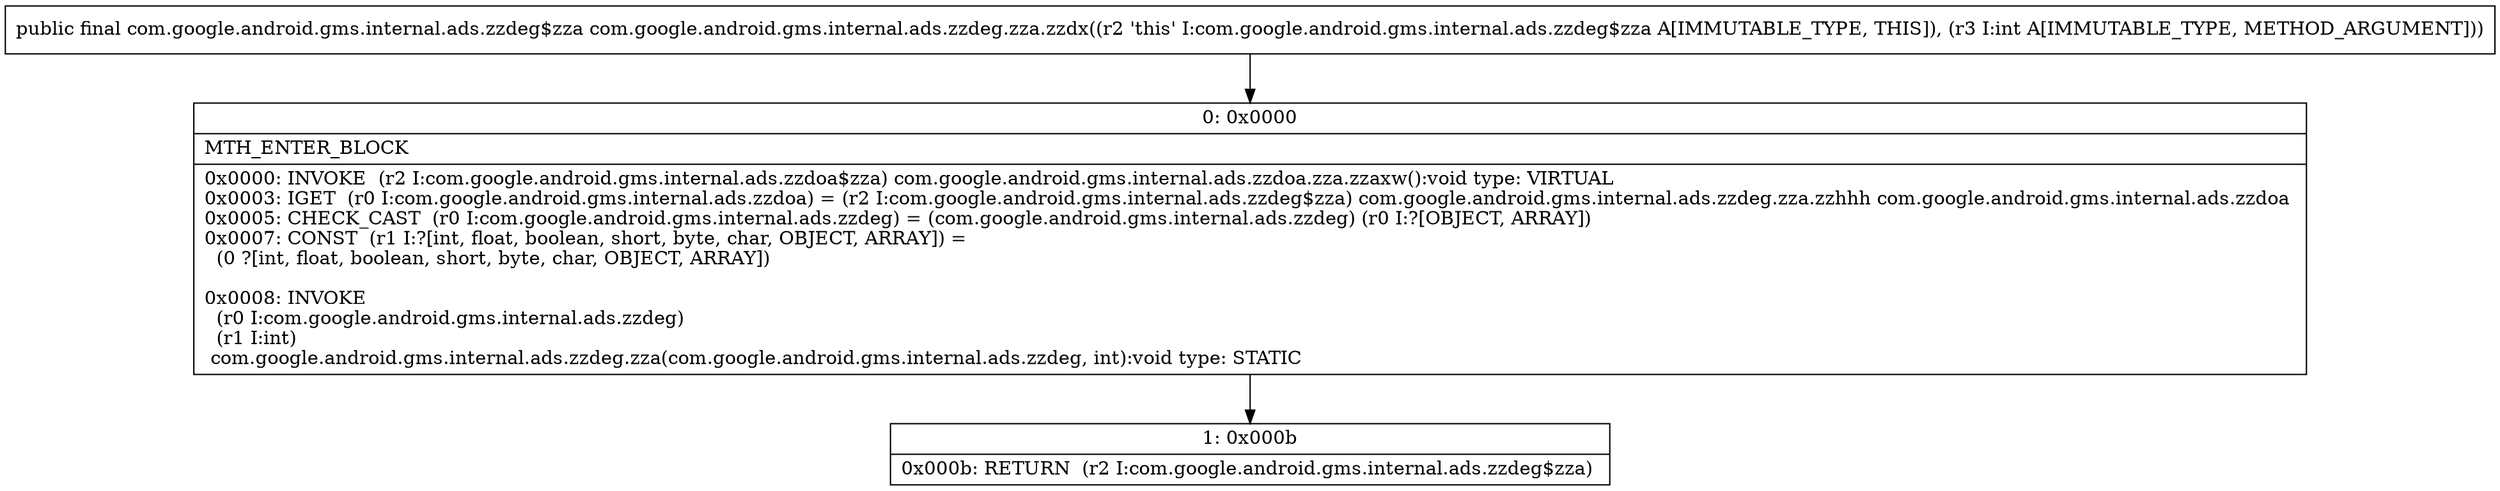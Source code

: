 digraph "CFG forcom.google.android.gms.internal.ads.zzdeg.zza.zzdx(I)Lcom\/google\/android\/gms\/internal\/ads\/zzdeg$zza;" {
Node_0 [shape=record,label="{0\:\ 0x0000|MTH_ENTER_BLOCK\l|0x0000: INVOKE  (r2 I:com.google.android.gms.internal.ads.zzdoa$zza) com.google.android.gms.internal.ads.zzdoa.zza.zzaxw():void type: VIRTUAL \l0x0003: IGET  (r0 I:com.google.android.gms.internal.ads.zzdoa) = (r2 I:com.google.android.gms.internal.ads.zzdeg$zza) com.google.android.gms.internal.ads.zzdeg.zza.zzhhh com.google.android.gms.internal.ads.zzdoa \l0x0005: CHECK_CAST  (r0 I:com.google.android.gms.internal.ads.zzdeg) = (com.google.android.gms.internal.ads.zzdeg) (r0 I:?[OBJECT, ARRAY]) \l0x0007: CONST  (r1 I:?[int, float, boolean, short, byte, char, OBJECT, ARRAY]) = \l  (0 ?[int, float, boolean, short, byte, char, OBJECT, ARRAY])\l \l0x0008: INVOKE  \l  (r0 I:com.google.android.gms.internal.ads.zzdeg)\l  (r1 I:int)\l com.google.android.gms.internal.ads.zzdeg.zza(com.google.android.gms.internal.ads.zzdeg, int):void type: STATIC \l}"];
Node_1 [shape=record,label="{1\:\ 0x000b|0x000b: RETURN  (r2 I:com.google.android.gms.internal.ads.zzdeg$zza) \l}"];
MethodNode[shape=record,label="{public final com.google.android.gms.internal.ads.zzdeg$zza com.google.android.gms.internal.ads.zzdeg.zza.zzdx((r2 'this' I:com.google.android.gms.internal.ads.zzdeg$zza A[IMMUTABLE_TYPE, THIS]), (r3 I:int A[IMMUTABLE_TYPE, METHOD_ARGUMENT])) }"];
MethodNode -> Node_0;
Node_0 -> Node_1;
}

